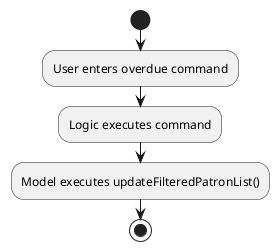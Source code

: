 @startuml
start
:User enters overdue command;
:Logic executes command;
:Model executes updateFilteredPatronList();
stop
@enduml
